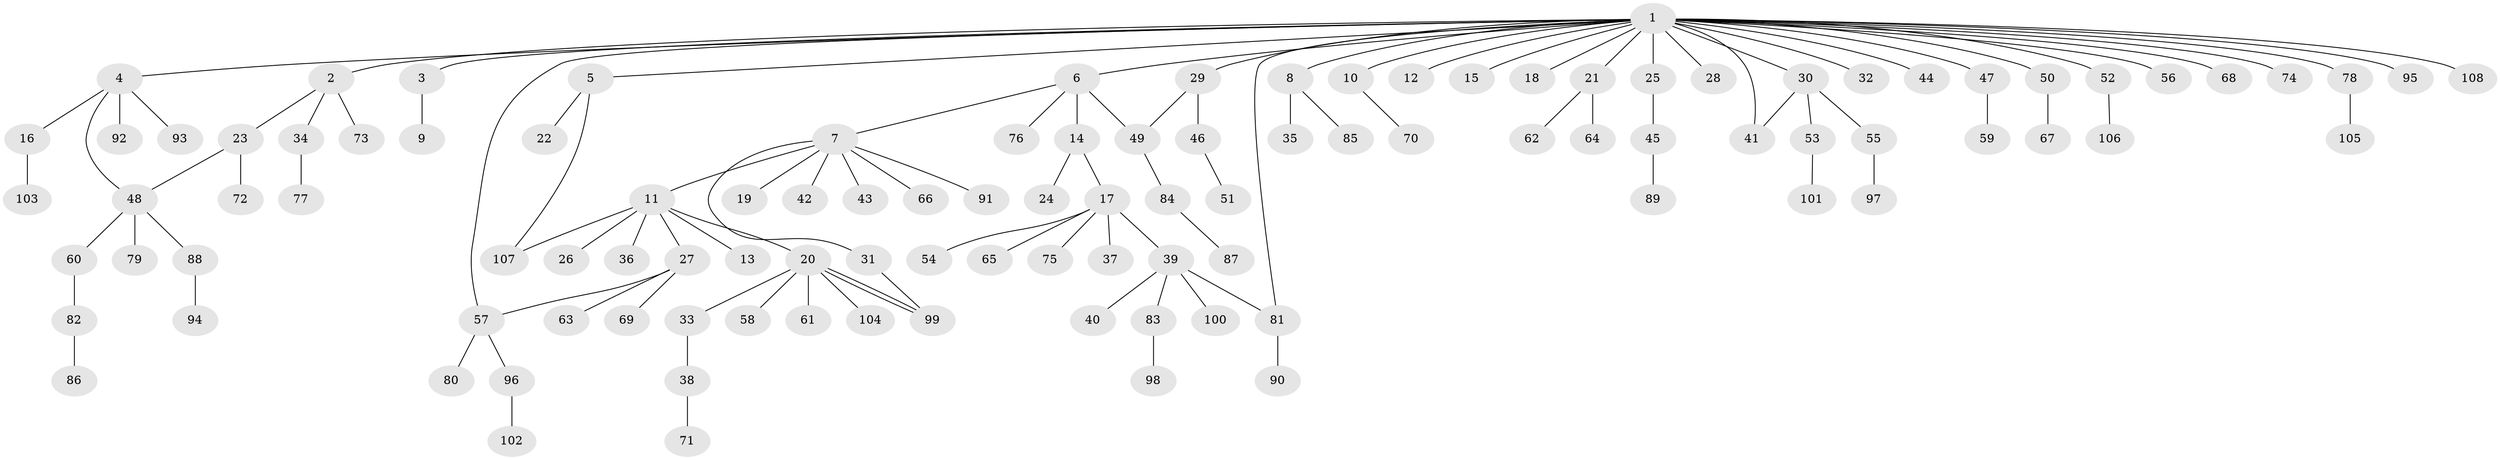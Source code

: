 // coarse degree distribution, {30: 0.012987012987012988, 1: 0.6883116883116883, 4: 0.012987012987012988, 3: 0.07792207792207792, 6: 0.05194805194805195, 7: 0.012987012987012988, 2: 0.11688311688311688, 5: 0.025974025974025976}
// Generated by graph-tools (version 1.1) at 2025/51/02/27/25 19:51:55]
// undirected, 108 vertices, 115 edges
graph export_dot {
graph [start="1"]
  node [color=gray90,style=filled];
  1;
  2;
  3;
  4;
  5;
  6;
  7;
  8;
  9;
  10;
  11;
  12;
  13;
  14;
  15;
  16;
  17;
  18;
  19;
  20;
  21;
  22;
  23;
  24;
  25;
  26;
  27;
  28;
  29;
  30;
  31;
  32;
  33;
  34;
  35;
  36;
  37;
  38;
  39;
  40;
  41;
  42;
  43;
  44;
  45;
  46;
  47;
  48;
  49;
  50;
  51;
  52;
  53;
  54;
  55;
  56;
  57;
  58;
  59;
  60;
  61;
  62;
  63;
  64;
  65;
  66;
  67;
  68;
  69;
  70;
  71;
  72;
  73;
  74;
  75;
  76;
  77;
  78;
  79;
  80;
  81;
  82;
  83;
  84;
  85;
  86;
  87;
  88;
  89;
  90;
  91;
  92;
  93;
  94;
  95;
  96;
  97;
  98;
  99;
  100;
  101;
  102;
  103;
  104;
  105;
  106;
  107;
  108;
  1 -- 2;
  1 -- 3;
  1 -- 4;
  1 -- 5;
  1 -- 6;
  1 -- 8;
  1 -- 10;
  1 -- 12;
  1 -- 15;
  1 -- 18;
  1 -- 21;
  1 -- 25;
  1 -- 28;
  1 -- 29;
  1 -- 30;
  1 -- 32;
  1 -- 41;
  1 -- 44;
  1 -- 47;
  1 -- 50;
  1 -- 52;
  1 -- 56;
  1 -- 57;
  1 -- 68;
  1 -- 74;
  1 -- 78;
  1 -- 81;
  1 -- 95;
  1 -- 108;
  2 -- 23;
  2 -- 34;
  2 -- 73;
  3 -- 9;
  4 -- 16;
  4 -- 48;
  4 -- 92;
  4 -- 93;
  5 -- 22;
  5 -- 107;
  6 -- 7;
  6 -- 14;
  6 -- 49;
  6 -- 76;
  7 -- 11;
  7 -- 19;
  7 -- 31;
  7 -- 42;
  7 -- 43;
  7 -- 66;
  7 -- 91;
  8 -- 35;
  8 -- 85;
  10 -- 70;
  11 -- 13;
  11 -- 20;
  11 -- 26;
  11 -- 27;
  11 -- 36;
  11 -- 107;
  14 -- 17;
  14 -- 24;
  16 -- 103;
  17 -- 37;
  17 -- 39;
  17 -- 54;
  17 -- 65;
  17 -- 75;
  20 -- 33;
  20 -- 58;
  20 -- 61;
  20 -- 99;
  20 -- 99;
  20 -- 104;
  21 -- 62;
  21 -- 64;
  23 -- 48;
  23 -- 72;
  25 -- 45;
  27 -- 57;
  27 -- 63;
  27 -- 69;
  29 -- 46;
  29 -- 49;
  30 -- 41;
  30 -- 53;
  30 -- 55;
  31 -- 99;
  33 -- 38;
  34 -- 77;
  38 -- 71;
  39 -- 40;
  39 -- 81;
  39 -- 83;
  39 -- 100;
  45 -- 89;
  46 -- 51;
  47 -- 59;
  48 -- 60;
  48 -- 79;
  48 -- 88;
  49 -- 84;
  50 -- 67;
  52 -- 106;
  53 -- 101;
  55 -- 97;
  57 -- 80;
  57 -- 96;
  60 -- 82;
  78 -- 105;
  81 -- 90;
  82 -- 86;
  83 -- 98;
  84 -- 87;
  88 -- 94;
  96 -- 102;
}
